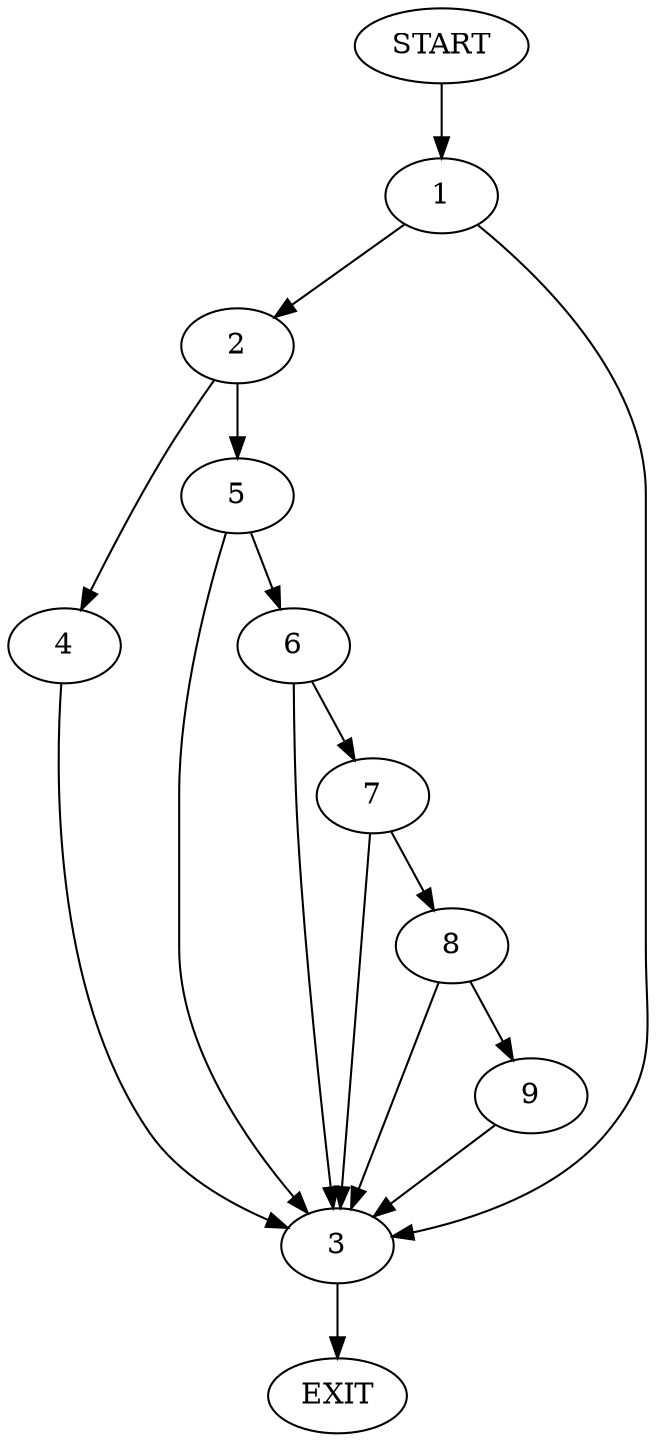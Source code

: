 digraph {
0 [label="START"]
10 [label="EXIT"]
0 -> 1
1 -> 2
1 -> 3
3 -> 10
2 -> 4
2 -> 5
4 -> 3
5 -> 3
5 -> 6
6 -> 3
6 -> 7
7 -> 3
7 -> 8
8 -> 3
8 -> 9
9 -> 3
}
